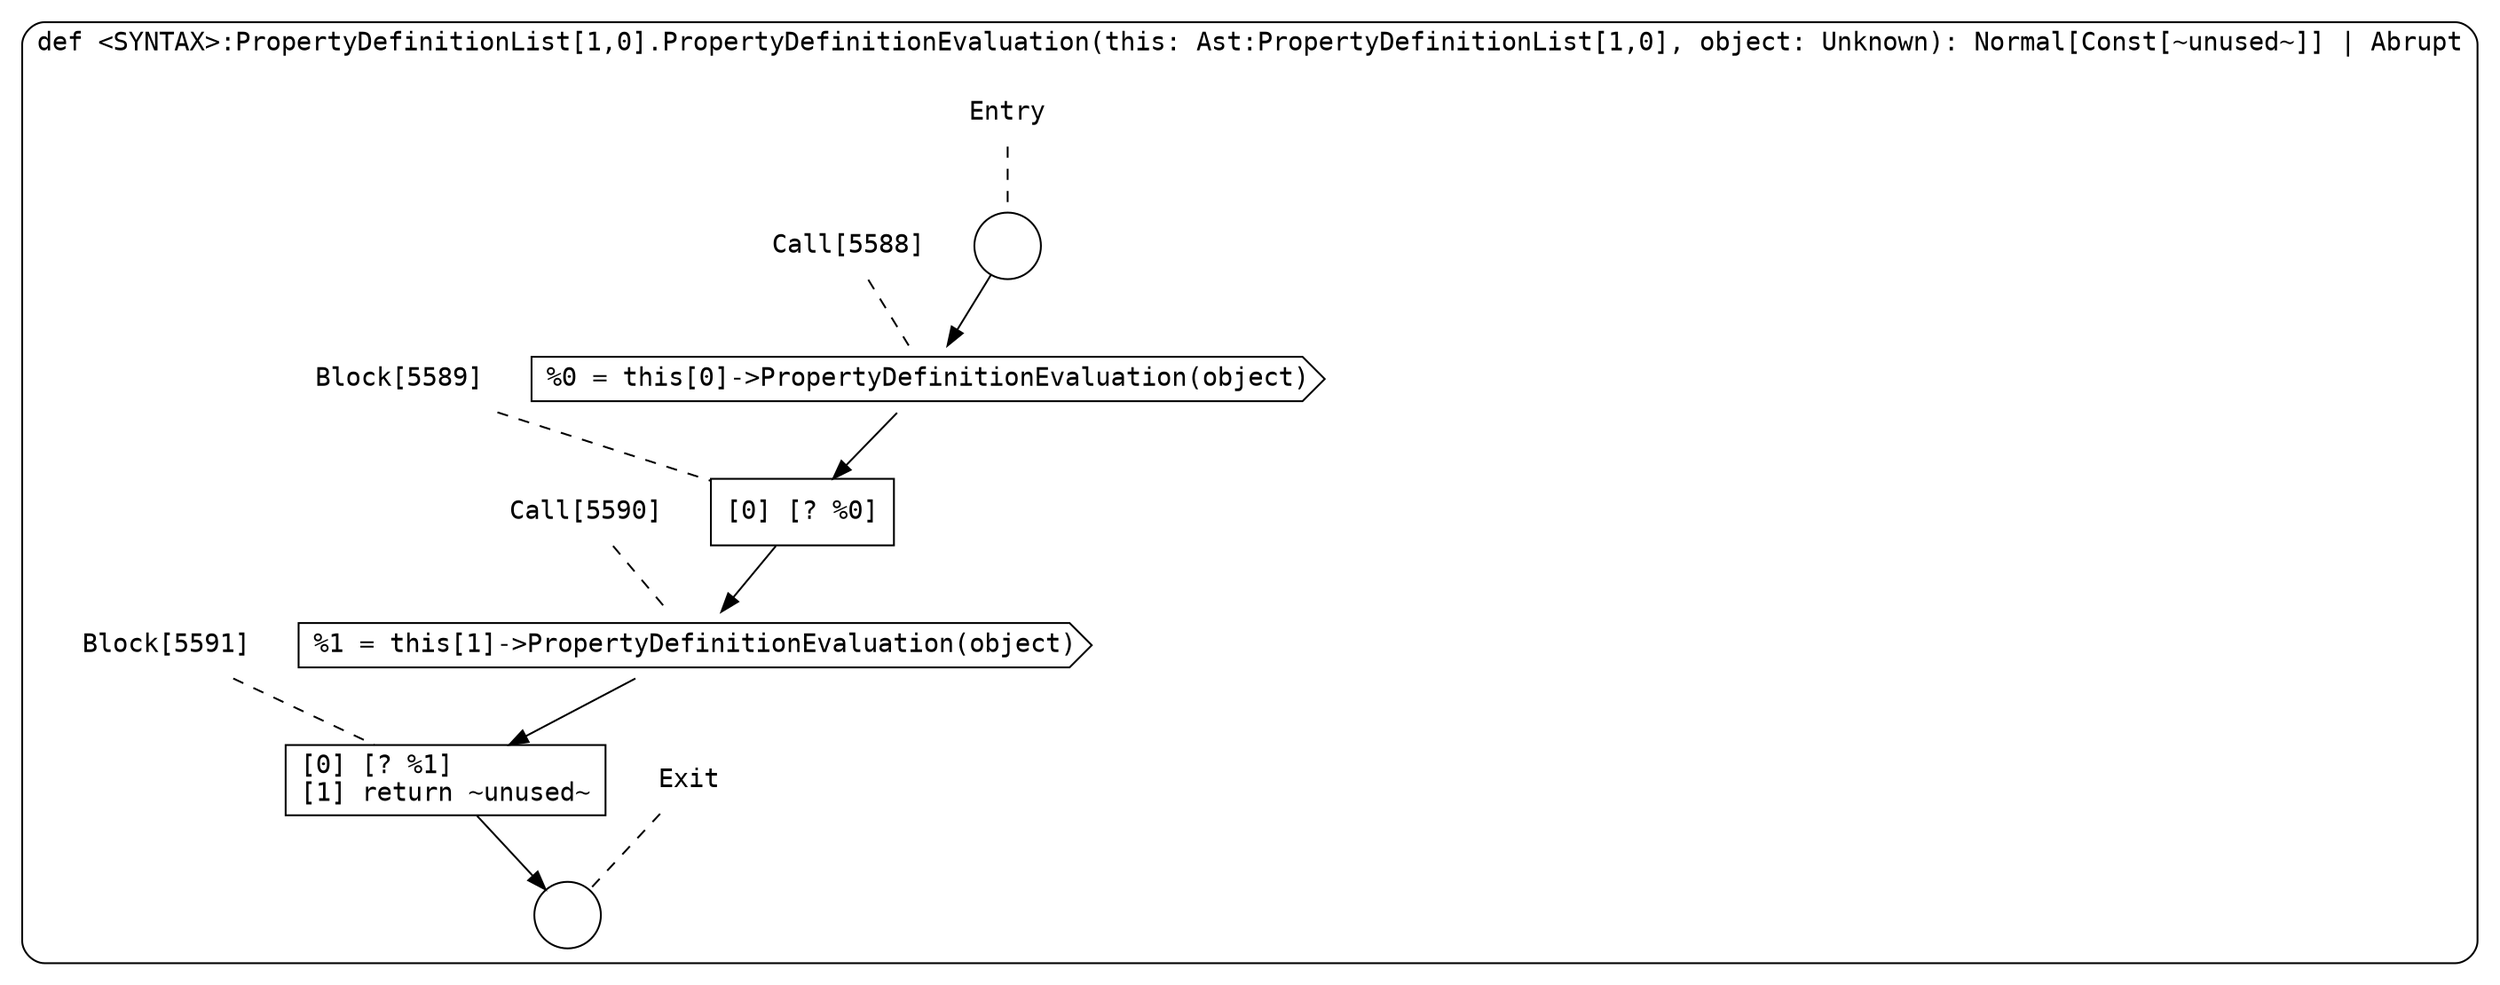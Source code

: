 digraph {
  graph [fontname = "Consolas"]
  node [fontname = "Consolas"]
  edge [fontname = "Consolas"]
  subgraph cluster1232 {
    label = "def <SYNTAX>:PropertyDefinitionList[1,0].PropertyDefinitionEvaluation(this: Ast:PropertyDefinitionList[1,0], object: Unknown): Normal[Const[~unused~]] | Abrupt"
    style = rounded
    cluster1232_entry_name [shape=none, label=<<font color="black">Entry</font>>]
    cluster1232_entry_name -> cluster1232_entry [arrowhead=none, color="black", style=dashed]
    cluster1232_entry [shape=circle label=" " color="black" fillcolor="white" style=filled]
    cluster1232_entry -> node5588 [color="black"]
    cluster1232_exit_name [shape=none, label=<<font color="black">Exit</font>>]
    cluster1232_exit_name -> cluster1232_exit [arrowhead=none, color="black", style=dashed]
    cluster1232_exit [shape=circle label=" " color="black" fillcolor="white" style=filled]
    node5588_name [shape=none, label=<<font color="black">Call[5588]</font>>]
    node5588_name -> node5588 [arrowhead=none, color="black", style=dashed]
    node5588 [shape=cds, label=<<font color="black">%0 = this[0]-&gt;PropertyDefinitionEvaluation(object)</font>> color="black" fillcolor="white", style=filled]
    node5588 -> node5589 [color="black"]
    node5589_name [shape=none, label=<<font color="black">Block[5589]</font>>]
    node5589_name -> node5589 [arrowhead=none, color="black", style=dashed]
    node5589 [shape=box, label=<<font color="black">[0] [? %0]<BR ALIGN="LEFT"/></font>> color="black" fillcolor="white", style=filled]
    node5589 -> node5590 [color="black"]
    node5590_name [shape=none, label=<<font color="black">Call[5590]</font>>]
    node5590_name -> node5590 [arrowhead=none, color="black", style=dashed]
    node5590 [shape=cds, label=<<font color="black">%1 = this[1]-&gt;PropertyDefinitionEvaluation(object)</font>> color="black" fillcolor="white", style=filled]
    node5590 -> node5591 [color="black"]
    node5591_name [shape=none, label=<<font color="black">Block[5591]</font>>]
    node5591_name -> node5591 [arrowhead=none, color="black", style=dashed]
    node5591 [shape=box, label=<<font color="black">[0] [? %1]<BR ALIGN="LEFT"/>[1] return ~unused~<BR ALIGN="LEFT"/></font>> color="black" fillcolor="white", style=filled]
    node5591 -> cluster1232_exit [color="black"]
  }
}